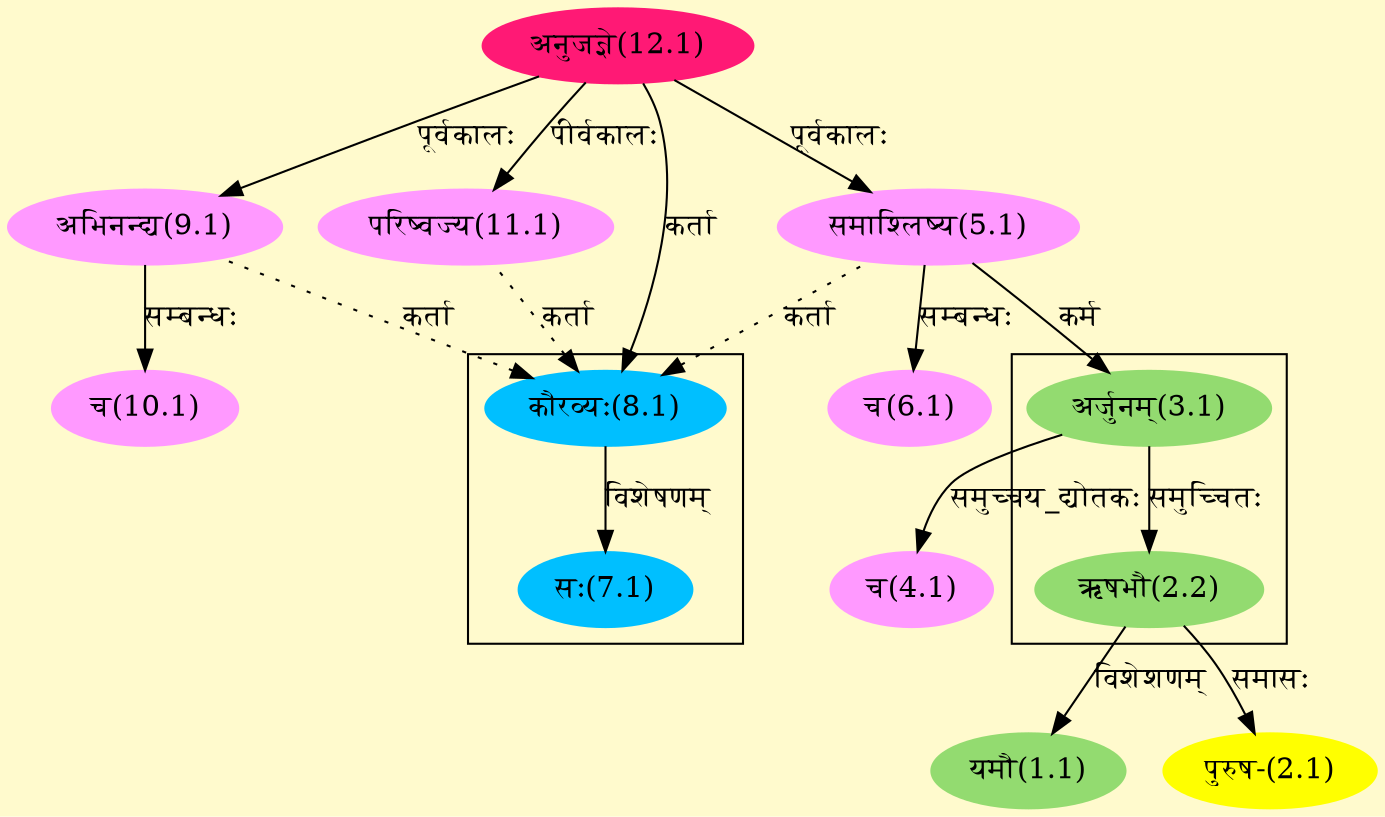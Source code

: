 digraph G{
rankdir=BT;
 compound=true;
 bgcolor="lemonchiffon1";

subgraph cluster_1{
Node2_2 [style=filled, color="#93DB70" label = "ऋषभौ(2.2)"]
Node3_1 [style=filled, color="#93DB70" label = "अर्जुनम्(3.1)"]

}

subgraph cluster_2{
Node7_1 [style=filled, color="#00BFFF" label = "सः(7.1)"]
Node8_1 [style=filled, color="#00BFFF" label = "कौरव्यः(8.1)"]

}
Node1_1 [style=filled, color="#93DB70" label = "यमौ(1.1)"]
Node2_2 [style=filled, color="#93DB70" label = "ऋषभौ(2.2)"]
Node2_1 [style=filled, color="#FFFF00" label = "पुरुष-(2.1)"]
Node3_1 [style=filled, color="#93DB70" label = "अर्जुनम्(3.1)"]
Node5_1 [style=filled, color="#FF99FF" label = "समाश्लिष्य(5.1)"]
Node4_1 [style=filled, color="#FF99FF" label = "च(4.1)"]
Node12_1 [style=filled, color="#FF1975" label = "अनुजज्ञे(12.1)"]
Node6_1 [style=filled, color="#FF99FF" label = "च(6.1)"]
Node8_1 [style=filled, color="#00BFFF" label = "कौरव्यः(8.1)"]
Node9_1 [style=filled, color="#FF99FF" label = "अभिनन्द्य(9.1)"]
Node11_1 [style=filled, color="#FF99FF" label = "परिष्वज्य(11.1)"]
Node10_1 [style=filled, color="#FF99FF" label = "च(10.1)"]
/* Start of Relations section */

Node1_1 -> Node2_2 [  label="विशेशणम्"  dir="back" ]
Node2_1 -> Node2_2 [  label="समासः"  dir="back" ]
Node2_2 -> Node3_1 [  label="समुच्चितः"  dir="back" ]
Node3_1 -> Node5_1 [  label="कर्म"  dir="back" ]
Node4_1 -> Node3_1 [  label="समुच्चय_द्योतकः"  dir="back" ]
Node5_1 -> Node12_1 [  label="पूर्वकालः"  dir="back" ]
Node6_1 -> Node5_1 [  label="सम्बन्धः"  dir="back" ]
Node7_1 -> Node8_1 [  label="विशेषणम्"  dir="back" ]
Node8_1 -> Node12_1 [  label="कर्ता"  dir="back" ]
Node8_1 -> Node9_1 [ style=dotted label="कर्ता"  dir="back" ]
Node8_1 -> Node11_1 [ style=dotted label="कर्ता"  dir="back" ]
Node8_1 -> Node5_1 [ style=dotted label="कर्ता"  dir="back" ]
Node9_1 -> Node12_1 [  label="पूर्वकालः"  dir="back" ]
Node10_1 -> Node9_1 [  label="सम्बन्धः"  dir="back" ]
Node11_1 -> Node12_1 [  label="पीर्वकालः"  dir="back" ]
}
